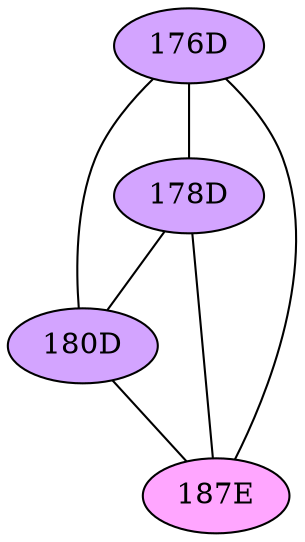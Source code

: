 // The Round Table
graph {
	"176D" [fillcolor="#D3A4FF" style=radial]
	"178D" [fillcolor="#D3A4FF" style=radial]
	"176D" -- "178D" [penwidth=1]
	"176D" [fillcolor="#D3A4FF" style=radial]
	"180D" [fillcolor="#D3A4FF" style=radial]
	"176D" -- "180D" [penwidth=1]
	"176D" [fillcolor="#D3A4FF" style=radial]
	"187E" [fillcolor="#FFA6FF" style=radial]
	"176D" -- "187E" [penwidth=1]
	"178D" [fillcolor="#D3A4FF" style=radial]
	"180D" [fillcolor="#D3A4FF" style=radial]
	"178D" -- "180D" [penwidth=1]
	"178D" [fillcolor="#D3A4FF" style=radial]
	"187E" [fillcolor="#FFA6FF" style=radial]
	"178D" -- "187E" [penwidth=1]
	"180D" [fillcolor="#D3A4FF" style=radial]
	"187E" [fillcolor="#FFA6FF" style=radial]
	"180D" -- "187E" [penwidth=1]
}
